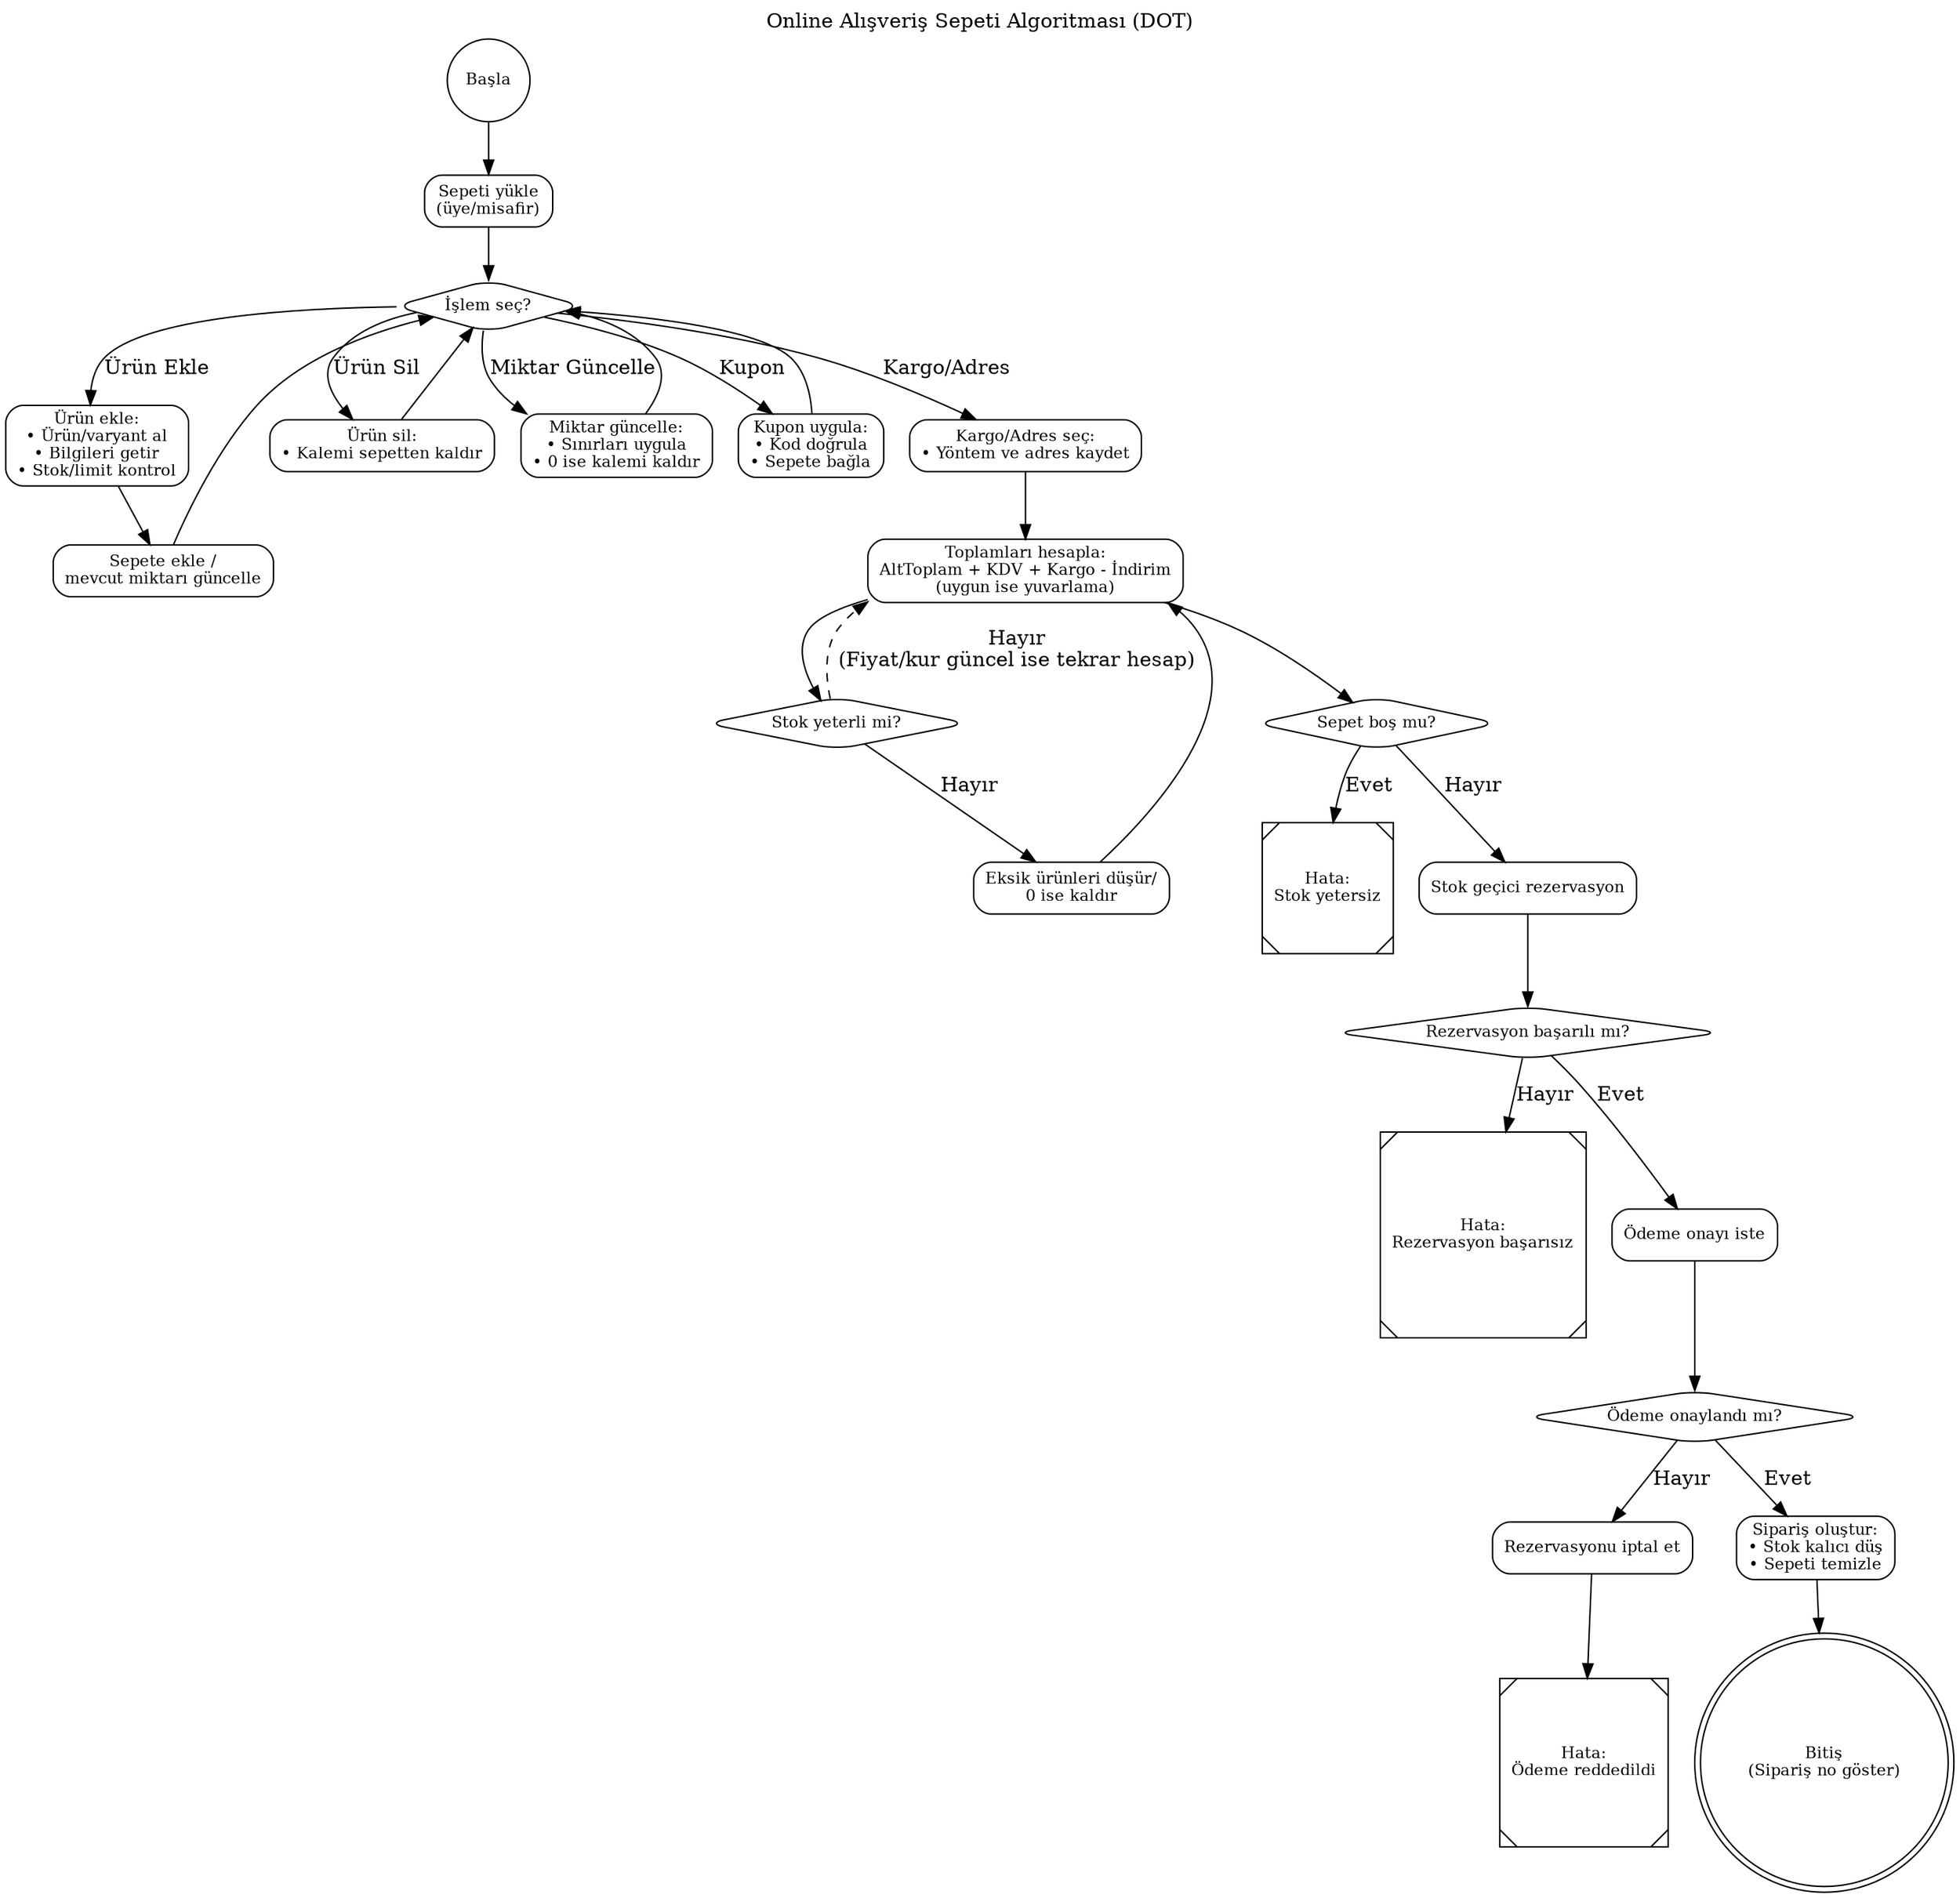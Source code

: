digraph OnlineAlisverisSepeti {
  rankdir=TB;
  labelloc="t";
  label="Online Alışveriş Sepeti Algoritması (DOT)";
  node [shape=rectangle, style=rounded, fontsize=11];

  start   [shape=circle, label="Başla"];
  load    [label="Sepeti yükle\n(üye/misafir)"];

  menu    [shape=diamond, label="İşlem seç?"];
  add     [label="Ürün ekle:\n• Ürün/varyant al\n• Bilgileri getir\n• Stok/limit kontrol"];
  add_ok  [label="Sepete ekle /\nmevcut miktarı güncelle"];
  del     [label="Ürün sil:\n• Kalemi sepetten kaldır"];
  upd     [label="Miktar güncelle:\n• Sınırları uygula\n• 0 ise kalemi kaldır"];
  coupon  [label="Kupon uygula:\n• Kod doğrula\n• Sepete bağla"];
  ship    [label="Kargo/Adres seç:\n• Yöntem ve adres kaydet"];

  totals  [label="Toplamları hesapla:\nAltToplam + KDV + Kargo - İndirim\n(uygun ise yuvarlama)"];

  stock   [shape=diamond, label="Stok yeterli mi?"];
  stock_fix [label="Eksik ürünleri düşür/\n0 ise kaldır"];

  empty   [shape=diamond, label="Sepet boş mu?"];
  empty_err [shape=Msquare, label="Hata:\nStok yetersiz"];

  reserve [label="Stok geçici rezervasyon"];
  reserve_ok [shape=diamond, label="Rezervasyon başarılı mı?"];
  reserve_err [shape=Msquare, label="Hata:\nRezervasyon başarısız"];

  pay     [label="Ödeme onayı iste"];
  pay_ok  [shape=diamond, label="Ödeme onaylandı mı?"];
  cancel_res [label="Rezervasyonu iptal et"];
  pay_err [shape=Msquare, label="Hata:\nÖdeme reddedildi"];

  order   [label="Sipariş oluştur:\n• Stok kalıcı düş\n• Sepeti temizle"];
  done    [shape=doublecircle, label="Bitiş\n(Sipariş no göster)"];

  // Akış
  start -> load -> menu;

  menu -> add   [label="Ürün Ekle"];
  add  -> add_ok -> menu;

  menu -> del   [label="Ürün Sil"];
  del  -> menu;

  menu -> upd   [label="Miktar Güncelle"];
  upd  -> menu;

  menu -> coupon [label="Kupon"];
  coupon -> menu;

  menu -> ship   [label="Kargo/Adres"];
  ship -> totals;

  totals -> stock;
  stock -> totals [label="Hayır\n(Fiyat/kur güncel ise tekrar hesap)", style=dashed];
  stock -> stock_fix [label="Hayır"];
  stock_fix -> totals;

  totals -> empty;
  empty -> empty_err [label="Evet"];
  empty -> reserve   [label="Hayır"];

  reserve -> reserve_ok;
  reserve_ok -> reserve_err [label="Hayır"];
  reserve_ok -> pay         [label="Evet"];

  pay -> pay_ok;
  pay_ok -> cancel_res [label="Hayır"];
  cancel_res -> pay_err;

  pay_ok -> order [label="Evet"];
  order -> done;
}

